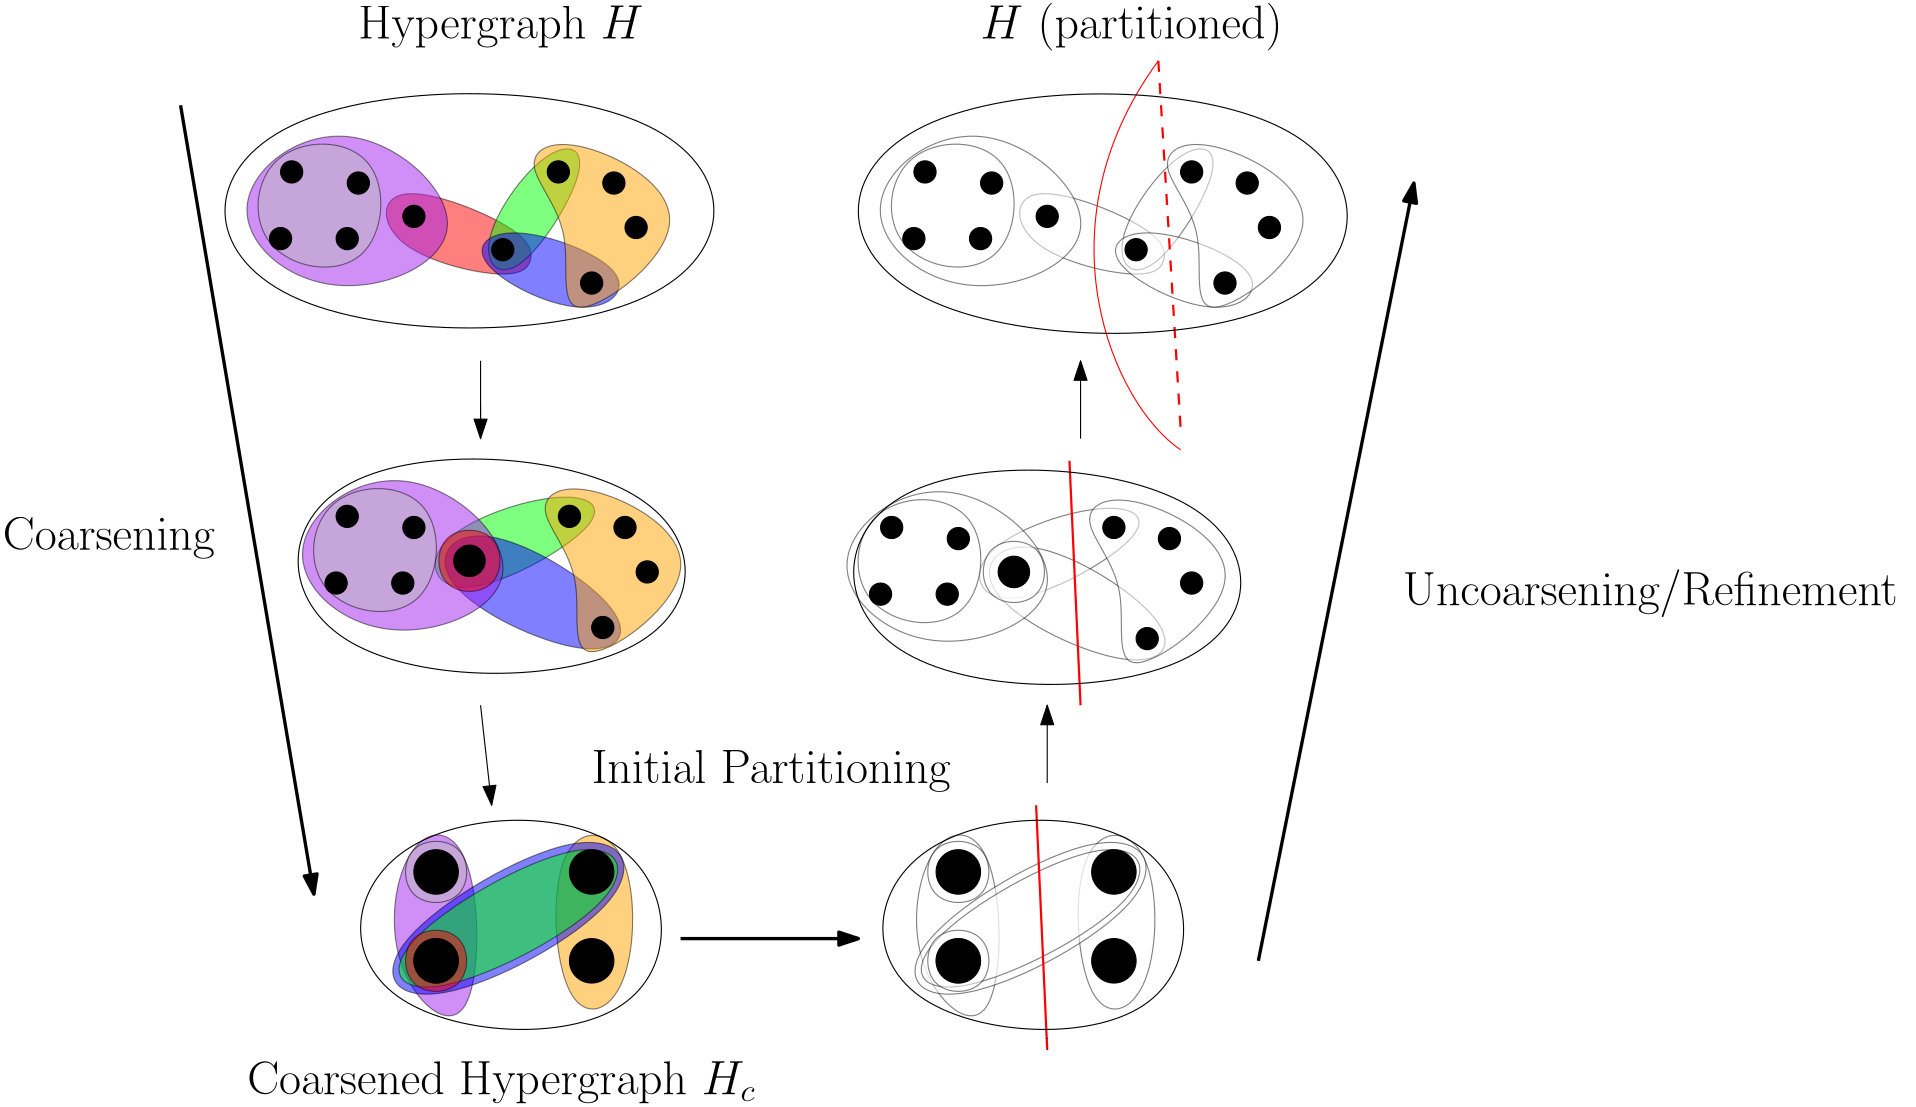 <?xml version="1.0"?>
<!DOCTYPE ipe SYSTEM "ipe.dtd">
<ipe version="70206" creator="Ipe 7.2.7">
<info created="D:20170926164650" modified="D:20170926164650"/>
<ipestyle name="basic">
<symbol name="arrow/arc(spx)">
<path stroke="sym-stroke" fill="sym-stroke" pen="sym-pen">
0 0 m
-1 0.333 l
-1 -0.333 l
h
</path>
</symbol>
<symbol name="arrow/farc(spx)">
<path stroke="sym-stroke" fill="white" pen="sym-pen">
0 0 m
-1 0.333 l
-1 -0.333 l
h
</path>
</symbol>
<symbol name="arrow/ptarc(spx)">
<path stroke="sym-stroke" fill="sym-stroke" pen="sym-pen">
0 0 m
-1 0.333 l
-0.8 0 l
-1 -0.333 l
h
</path>
</symbol>
<symbol name="arrow/fptarc(spx)">
<path stroke="sym-stroke" fill="white" pen="sym-pen">
0 0 m
-1 0.333 l
-0.8 0 l
-1 -0.333 l
h
</path>
</symbol>
<symbol name="mark/circle(sx)" transformations="translations">
<path fill="sym-stroke">
0.6 0 0 0.6 0 0 e
0.4 0 0 0.4 0 0 e
</path>
</symbol>
<symbol name="mark/disk(sx)" transformations="translations">
<path fill="sym-stroke">
0.6 0 0 0.6 0 0 e
</path>
</symbol>
<symbol name="mark/fdisk(sfx)" transformations="translations">
<group>
<path fill="sym-fill">
0.5 0 0 0.5 0 0 e
</path>
<path fill="sym-stroke" fillrule="eofill">
0.6 0 0 0.6 0 0 e
0.4 0 0 0.4 0 0 e
</path>
</group>
</symbol>
<symbol name="mark/box(sx)" transformations="translations">
<path fill="sym-stroke" fillrule="eofill">
-0.6 -0.6 m
0.6 -0.6 l
0.6 0.6 l
-0.6 0.6 l
h
-0.4 -0.4 m
0.4 -0.4 l
0.4 0.4 l
-0.4 0.4 l
h
</path>
</symbol>
<symbol name="mark/square(sx)" transformations="translations">
<path fill="sym-stroke">
-0.6 -0.6 m
0.6 -0.6 l
0.6 0.6 l
-0.6 0.6 l
h
</path>
</symbol>
<symbol name="mark/fsquare(sfx)" transformations="translations">
<group>
<path fill="sym-fill">
-0.5 -0.5 m
0.5 -0.5 l
0.5 0.5 l
-0.5 0.5 l
h
</path>
<path fill="sym-stroke" fillrule="eofill">
-0.6 -0.6 m
0.6 -0.6 l
0.6 0.6 l
-0.6 0.6 l
h
-0.4 -0.4 m
0.4 -0.4 l
0.4 0.4 l
-0.4 0.4 l
h
</path>
</group>
</symbol>
<symbol name="mark/cross(sx)" transformations="translations">
<group>
<path fill="sym-stroke">
-0.43 -0.57 m
0.57 0.43 l
0.43 0.57 l
-0.57 -0.43 l
h
</path>
<path fill="sym-stroke">
-0.43 0.57 m
0.57 -0.43 l
0.43 -0.57 l
-0.57 0.43 l
h
</path>
</group>
</symbol>
<symbol name="arrow/fnormal(spx)">
<path stroke="sym-stroke" fill="white" pen="sym-pen">
0 0 m
-1 0.333 l
-1 -0.333 l
h
</path>
</symbol>
<symbol name="arrow/pointed(spx)">
<path stroke="sym-stroke" fill="sym-stroke" pen="sym-pen">
0 0 m
-1 0.333 l
-0.8 0 l
-1 -0.333 l
h
</path>
</symbol>
<symbol name="arrow/fpointed(spx)">
<path stroke="sym-stroke" fill="white" pen="sym-pen">
0 0 m
-1 0.333 l
-0.8 0 l
-1 -0.333 l
h
</path>
</symbol>
<symbol name="arrow/linear(spx)">
<path stroke="sym-stroke" pen="sym-pen">
-1 0.333 m
0 0 l
-1 -0.333 l
</path>
</symbol>
<symbol name="arrow/fdouble(spx)">
<path stroke="sym-stroke" fill="white" pen="sym-pen">
0 0 m
-1 0.333 l
-1 -0.333 l
h
-1 0 m
-2 0.333 l
-2 -0.333 l
h
</path>
</symbol>
<symbol name="arrow/double(spx)">
<path stroke="sym-stroke" fill="sym-stroke" pen="sym-pen">
0 0 m
-1 0.333 l
-1 -0.333 l
h
-1 0 m
-2 0.333 l
-2 -0.333 l
h
</path>
</symbol>
<pen name="heavier" value="0.8"/>
<pen name="fat" value="1.2"/>
<pen name="ultrafat" value="2"/>
<symbolsize name="large" value="5"/>
<symbolsize name="small" value="2"/>
<symbolsize name="tiny" value="1.1"/>
<arrowsize name="large" value="10"/>
<arrowsize name="small" value="5"/>
<arrowsize name="tiny" value="3"/>
<color name="red" value="1 0 0"/>
<color name="green" value="0 1 0"/>
<color name="blue" value="0 0 1"/>
<color name="yellow" value="1 1 0"/>
<color name="orange" value="1 0.647 0"/>
<color name="gold" value="1 0.843 0"/>
<color name="purple" value="0.627 0.125 0.941"/>
<color name="gray" value="0.745"/>
<color name="brown" value="0.647 0.165 0.165"/>
<color name="navy" value="0 0 0.502"/>
<color name="pink" value="1 0.753 0.796"/>
<color name="seagreen" value="0.18 0.545 0.341"/>
<color name="turquoise" value="0.251 0.878 0.816"/>
<color name="violet" value="0.933 0.51 0.933"/>
<color name="darkblue" value="0 0 0.545"/>
<color name="darkcyan" value="0 0.545 0.545"/>
<color name="darkgray" value="0.663"/>
<color name="darkgreen" value="0 0.392 0"/>
<color name="darkmagenta" value="0.545 0 0.545"/>
<color name="darkorange" value="1 0.549 0"/>
<color name="darkred" value="0.545 0 0"/>
<color name="lightblue" value="0.678 0.847 0.902"/>
<color name="lightcyan" value="0.878 1 1"/>
<color name="lightgray" value="0.827"/>
<color name="lightgreen" value="0.565 0.933 0.565"/>
<color name="lightyellow" value="1 1 0.878"/>
<dashstyle name="dashed" value="[4] 0"/>
<dashstyle name="dotted" value="[1 3] 0"/>
<dashstyle name="dash dotted" value="[4 2 1 2] 0"/>
<dashstyle name="dash dot dotted" value="[4 2 1 2 1 2] 0"/>
<textsize name="large" value="\large"/>
<textsize name="Large" value="\Large"/>
<textsize name="LARGE" value="\LARGE"/>
<textsize name="huge" value="\huge"/>
<textsize name="Huge" value="\Huge"/>
<textsize name="small" value="\small"/>
<textsize name="footnote" value="\footnotesize"/>
<textsize name="tiny" value="\tiny"/>
<textstyle name="center" begin="\begin{center}" end="\end{center}"/>
<textstyle name="itemize" begin="\begin{itemize}" end="\end{itemize}"/>
<textstyle name="item" begin="\begin{itemize}\item{}" end="\end{itemize}"/>
<gridsize name="4 pts" value="4"/>
<gridsize name="8 pts (~3 mm)" value="8"/>
<gridsize name="16 pts (~6 mm)" value="16"/>
<gridsize name="32 pts (~12 mm)" value="32"/>
<gridsize name="10 pts (~3.5 mm)" value="10"/>
<gridsize name="20 pts (~7 mm)" value="20"/>
<gridsize name="14 pts (~5 mm)" value="14"/>
<gridsize name="28 pts (~10 mm)" value="28"/>
<gridsize name="56 pts (~20 mm)" value="56"/>
<anglesize name="90 deg" value="90"/>
<anglesize name="60 deg" value="60"/>
<anglesize name="45 deg" value="45"/>
<anglesize name="30 deg" value="30"/>
<anglesize name="22.5 deg" value="22.5"/>
<opacity name="10%" value="0.1"/>
<opacity name="30%" value="0.3"/>
<opacity name="50%" value="0.5"/>
<opacity name="75%" value="0.75"/>
<tiling name="falling" angle="-60" step="4" width="1"/>
<tiling name="rising" angle="30" step="4" width="1"/>
</ipestyle>
<page>
<layer name="alpha"/>
<view layers="alpha" active="alpha"/>
<path layer="alpha" matrix="1 0 0 1 0 -28" stroke="black" fill="purple" opacity="50%">
156 376
184 376
184 292
148 324 u
</path>
<path matrix="1 0 0 1 0 -28" stroke="black" fill="gray" opacity="50%">
156 348
156 372
180 372
180 348 u
</path>
<path matrix="1 0 0 1 0 -28" stroke="black" fill="orange" opacity="50%">
212 304
208 376
240 376
240 312 u
</path>
<path matrix="1 0 0 1 0 -28" stroke="black" fill="blue" opacity="50%">
228 384
248 352
160 304
140 332 u
</path>
<path matrix="1 0 0 1 -20 84" stroke="black" fill="red" opacity="50%">
224 468
220 480
168 500
168 472
216 460 u
</path>
<path matrix="1 0 0 1 -20 84" stroke="black" fill="green" opacity="50%">
228 512
200 472
216 456
248 508 u
</path>
<path matrix="1 0 0 1 -20 84" stroke="black" fill="blue" opacity="50%">
212 484
264 464
244 444
196 468 u
</path>
<path matrix="1 0 0 1 -20 84" stroke="black" fill="orange" opacity="50%">
216 504
240 480
228 436
292 484
236 516 u
</path>
<path matrix="1 0 0 1 132 104" stroke="black" fill="black">
4 0 0 4 80 480 e
</path>
<path matrix="1 0 0 1 144 64" stroke="black" fill="black">
4 0 0 4 80 480 e
</path>
<path matrix="1 0 0 1 152 100" stroke="black" fill="black">
4 0 0 4 80 480 e
</path>
<path matrix="1 0 0 1 160 84" stroke="black" fill="black">
4 0 0 4 80 480 e
</path>
<path matrix="1 0 0 1 112 76" stroke="black" fill="black">
4 0 0 4 80 480 e
</path>
<path matrix="1 0 0 1 -20 84" stroke="black" fill="purple" opacity="50%">
104 488
156 528
212 476
148 448 u
</path>
<path matrix="1 0 0 1 80 88" stroke="black" fill="black">
4 0 0 4 80 480 e
</path>
<path matrix="1 0 0 1 -20 84" stroke="black" fill="gray" opacity="50%">
124 512
172 512
168 460
120 468 u
</path>
<path matrix="1 0 0 1 0 32" stroke="black" fill="green" opacity="50%">
216 440
160 420
172 392
236 428 u
</path>
<path matrix="1 0 0 1 0 32" stroke="black" fill="blue" opacity="50%">
180 432
244 392
228 372
160 404 u
</path>
<path matrix="1 0 0 1 -16 -40" stroke="black" fill="orange" opacity="50%">
216 504
240 480
228 436
292 484
236 516 u
</path>
<path matrix="1 0 0 1 136 -20" stroke="black" fill="black">
4 0 0 4 80 480 e
</path>
<path matrix="1 0 0 1 148 -60" stroke="black" fill="black">
4 0 0 4 80 480 e
</path>
<path matrix="1 0 0 1 156 -24" stroke="black" fill="black">
4 0 0 4 80 480 e
</path>
<path matrix="1 0 0 1 164 -40" stroke="black" fill="black">
4 0 0 4 80 480 e
</path>
<path matrix="1 0 0 1 0 -40" stroke="black" fill="purple" opacity="50%">
104 488
156 528
212 476
148 448 u
</path>
<path matrix="1 0 0 1 0 -40" stroke="black" fill="gray" opacity="50%">
124 512
172 512
168 460
120 468 u
</path>
<path matrix="1 0 0 1 0 32" stroke="black" fill="red" opacity="50%">
192 424
168 424
168 400
192 400 u
</path>
<path matrix="1 0 0 1 100 -20" stroke="black" fill="black">
5.65685 0 0 5.65685 80 464 e
</path>
<path matrix="1 0 0 1 88 -116" stroke="black" fill="black">
8 0 0 8 80 448 e
</path>
<path matrix="1 0 0 1 144 -148" stroke="black" fill="black">
8 0 0 8 80 448 e
</path>
<path matrix="1 0 0 1 -20 84" stroke="black">
188 444 m
188 444 l
</path>
<path matrix="1 0 0 1 0 -28" stroke="black" fill="green" opacity="50%">
228 380
244 352
160 308
144 332 u
</path>
<path matrix="1 0 0 1 0 -28" stroke="black">
168 328 m
168 328 l
168 328 l
168 328 l
h
</path>
<path matrix="1 0 0 1 0 -28" stroke="black">
168 328 m
168 328 l
168 328 l
168 328 l
h
</path>
<path matrix="1 0 0 1 88 -148" stroke="black" fill="black">
8 0 0 8 80 448 e
</path>
<path matrix="1 0 0 1 144 -116" stroke="black" fill="black">
8 0 0 8 80 448 e
</path>
<path matrix="1 0 0 1 0 -28" stroke="black" fill="red" opacity="50%">
156 340
180 340
180 316
156 316 u
</path>
<path matrix="1 0 0 1 88 -148" stroke="black" fill="black">
8 0 0 8 80 448 e
</path>
<path matrix="1 0 0 1 188 -28" stroke="black" fill="white" opacity="50%">
156 376
184 376
184 292
148 324 u
</path>
<path matrix="1 0 0 1 188 -28" stroke="black" fill="white" opacity="50%">
156 348
156 372
180 372
180 348 u
</path>
<path matrix="1 0 0 1 188 -28" stroke="black" fill="white" opacity="50%">
212 304
208 376
240 376
240 312 u
</path>
<path matrix="1 0 0 1 188 -28" stroke="black" fill="white" opacity="50%">
228 384
248 352
160 304
140 332 u
</path>
<path matrix="1 0 0 1 276 -116" stroke="black" fill="black">
8 0 0 8 80 448 e
</path>
<path matrix="1 0 0 1 332 -148" stroke="black" fill="black">
8 0 0 8 80 448 e
</path>
<path matrix="1 0 0 1 188 -28" stroke="black" fill="white" opacity="50%">
228 380
244 352
160 308
144 332 u
</path>
<path matrix="1 0 0 1 188 -28" stroke="black">
168 328 m
168 328 l
168 328 l
168 328 l
h
</path>
<path matrix="1 0 0 1 188 -28" stroke="black">
168 328 m
168 328 l
168 328 l
168 328 l
h
</path>
<path matrix="1 0 0 1 276 -148" stroke="black" fill="black">
8 0 0 8 80 448 e
</path>
<path matrix="1 0 0 1 332 -116" stroke="black" fill="black">
8 0 0 8 80 448 e
</path>
<path matrix="1 0 0 1 188 -28" stroke="black" fill="white" opacity="50%">
156 340
180 340
180 316
156 316 u
</path>
<path matrix="1 0 0 1 276 -148" stroke="black" fill="black">
8 0 0 8 80 448 e
</path>
<path matrix="1 0 0 1 48 -28" stroke="red" pen="heavier">
336 384 m
340 296 l
</path>
<path matrix="1 0 0 1 48 -28" stroke="black" cap="1">
340 296 m
340 296 l
</path>
<path matrix="1 0 0 1 48 -28" stroke="black" cap="1">
340 300 m
340 300 l
</path>
<path matrix="1 0 0 1 208 84" stroke="black" fill="white" opacity="50%">
224 468
220 480
168 500
168 472
216 460 u
</path>
<path matrix="1 0 0 1 208 84" stroke="black" fill="white" opacity="50%">
228 512
200 472
216 456
248 508 u
</path>
<path matrix="1 0 0 1 208 84" stroke="black" fill="white" opacity="50%">
212 484
264 464
244 444
196 468 u
</path>
<path matrix="1 0 0 1 208 84" stroke="black" fill="white" opacity="50%">
216 504
240 480
228 436
292 484
236 516 u
</path>
<path matrix="1 0 0 1 360 104" stroke="black" fill="black">
4 0 0 4 80 480 e
</path>
<path matrix="1 0 0 1 372 64" stroke="black" fill="black">
4 0 0 4 80 480 e
</path>
<path matrix="1 0 0 1 380 100" stroke="black" fill="black">
4 0 0 4 80 480 e
</path>
<path matrix="1 0 0 1 388 84" stroke="black" fill="black">
4 0 0 4 80 480 e
</path>
<path matrix="1 0 0 1 340 76" stroke="black" fill="black">
4 0 0 4 80 480 e
</path>
<path matrix="1 0 0 1 208 84" stroke="black" fill="white" opacity="50%">
104 488
156 528
212 476
148 448 u
</path>
<path matrix="1 0 0 1 308 88" stroke="black" fill="black">
4 0 0 4 80 480 e
</path>
<path matrix="1 0 0 1 208 84" stroke="black" fill="white" opacity="50%">
124 512
172 512
168 460
120 468 u
</path>
<path matrix="1 0 0 1 248 -104" stroke="black">
188 444 m
188 444 l
</path>
<path matrix="1 0 0 1 56 80" stroke="black" fill="black">
4 0 0 4 80 480 e
</path>
<path matrix="1 0 0 1 60 100" stroke="black" fill="black">
4 0 0 4 80 480 e
</path>
<path matrix="1 0 0 1 36 104" stroke="black" fill="black">
4 0 0 4 80 480 e
</path>
<path matrix="1 0 0 1 32 80" stroke="black" fill="black">
4 0 0 4 80 480 e
</path>
<path matrix="1 0 0 1 76 -44" stroke="black" fill="black">
4 0 0 4 80 480 e
</path>
<path matrix="1 0 0 1 80 -24" stroke="black" fill="black">
4 0 0 4 80 480 e
</path>
<path matrix="1 0 0 1 56 -20" stroke="black" fill="black">
4 0 0 4 80 480 e
</path>
<path matrix="1 0 0 1 52 -44" stroke="black" fill="black">
4 0 0 4 80 480 e
</path>
<path matrix="1 0 0 1 284 80" stroke="black" fill="black">
4 0 0 4 80 480 e
</path>
<path matrix="1 0 0 1 288 100" stroke="black" fill="black">
4 0 0 4 80 480 e
</path>
<path matrix="1 0 0 1 264 104" stroke="black" fill="black">
4 0 0 4 80 480 e
</path>
<path matrix="1 0 0 1 260 80" stroke="black" fill="black">
4 0 0 4 80 480 e
</path>
<path matrix="1 0 0 1 196 28" stroke="black" fill="white" opacity="50%">
216 440
160 420
172 392
236 428 u
</path>
<path matrix="1 0 0 1 196 28" stroke="black" fill="white" opacity="50%">
180 432
244 392
228 372
160 404 u
</path>
<path matrix="1 0 0 1 180 -44" stroke="black" fill="white" opacity="50%">
216 504
240 480
228 436
292 484
236 516 u
</path>
<path matrix="1 0 0 1 332 -24" stroke="black" fill="black">
4 0 0 4 80 480 e
</path>
<path matrix="1 0 0 1 344 -64" stroke="black" fill="black">
4 0 0 4 80 480 e
</path>
<path matrix="1 0 0 1 352 -28" stroke="black" fill="black">
4 0 0 4 80 480 e
</path>
<path matrix="1 0 0 1 360 -44" stroke="black" fill="black">
4 0 0 4 80 480 e
</path>
<path matrix="1 0 0 1 196 -44" stroke="black" fill="white" opacity="50%">
104 488
156 528
212 476
148 448 u
</path>
<path matrix="1 0 0 1 196 -44" stroke="black" fill="white" opacity="50%">
124 512
172 512
168 460
120 468 u
</path>
<path matrix="1 0 0 1 196 28" stroke="black" fill="white" opacity="50%">
192 424
168 424
168 400
192 400 u
</path>
<path matrix="1 0 0 1 296 -24" stroke="black" fill="black">
5.65685 0 0 5.65685 80 464 e
</path>
<path matrix="1 0 0 1 172 80" stroke="black">
188 444 m
188 444 l
</path>
<path matrix="1 0 0 1 272 -48" stroke="black" fill="black">
4 0 0 4 80 480 e
</path>
<path matrix="1 0 0 1 276 -28" stroke="black" fill="black">
4 0 0 4 80 480 e
</path>
<path matrix="1 0 0 1 252 -24" stroke="black" fill="black">
4 0 0 4 80 480 e
</path>
<path matrix="1 0 0 1 248 -48" stroke="black" fill="black">
4 0 0 4 80 480 e
</path>
<path matrix="1 0 0 1 60 96" stroke="red" pen="heavier">
336 384 m
340 296 l
</path>
<path matrix="1 0 0 1 16 32" stroke="red" dash="dashed" pen="heavier">
412 592 m
420 460 l
</path>
<path matrix="1 0 0 1 16 32" stroke="red">
412 592 m
368 532
396 468
420 452 c
</path>
<path matrix="1 0 0 1 -12 28" stroke="black">
96 588
288 588
288 496
96 496 u
</path>
<path matrix="1 0 0 1 16 32" stroke="black">
296 584
488 584
488 488
296 492 u
</path>
<path matrix="1 0 0 1 -12 8" stroke="black">
124 480
276 472
276 392
124 392 u
</path>
<path matrix="1 0 0 1 188 4" stroke="black">
124 480
276 472
276 392
124 392 u
</path>
<path matrix="1 0 0 1 0 -32" stroke="black">
140 384
252 388
256 300
132 308 u
</path>
<path matrix="1 0 0 1 188 -32" stroke="black">
140 384
252 388
256 300
132 308 u
</path>
<text matrix="1 0 0 1 -36 84" transformations="translations" pos="260 280" stroke="black" type="label" width="129.34" height="11.954" depth="3.35" valign="baseline" size="LARGE">Initial Partitioning</text>
<path stroke="black" pen="fat" arrow="normal/normal">
256 308 m
320 308 l
</path>
<path stroke="black" cap="1">
320 308 m
320 308 l
</path>
<path stroke="black" cap="1">
312 308 m
312 308 l
</path>
<path stroke="black" arrow="normal/normal">
184 516 m
184 488 l
</path>
<path stroke="black" cap="1">
184 488 m
184 488 l
</path>
<path stroke="black">
184 500 m
184 500 l
184 500
184 492 c
</path>
<path stroke="black" arrow="normal/normal">
184 392 m
188 356 l
</path>
<path stroke="black" arrow="normal/normal">
388 364 m
388 392 l
</path>
<path stroke="black" cap="1">
388 392 m
388 392 l
</path>
<path stroke="black" arrow="normal/normal">
400 488 m
400 516 l
</path>
<path stroke="black" pen="fat" arrow="normal/normal">
76 608 m
124 324 l
</path>
<path stroke="black" pen="fat" arrow="normal/normal">
464 300 m
520 580 l
</path>
<text matrix="1 0 0 1 -24 -8" transformations="translations" pos="36 456" stroke="black" type="label" width="81.542" height="11.76" depth="3.35" valign="baseline" size="LARGE">Coarsening
</text>
<text matrix="1 0 0 1 -8 -4" transformations="translations" pos="524 432" stroke="black" type="label" width="183.496" height="12.896" depth="4.29" valign="baseline" size="LARGE">Uncoarsening/Refinement
</text>
<text transformations="translations" pos="140 632" stroke="black" type="label" width="102.588" height="11.954" depth="3.35" valign="baseline" size="LARGE">Hypergraph $H$</text>
<text matrix="1 0 0 1 -52 -4" transformations="translations" pos="152 256" stroke="black" type="label" width="183.139" height="11.954" depth="3.35" valign="baseline" size="LARGE">Coarsened Hypergraph $H_c$</text>
<text transformations="translations" pos="364 632" stroke="black" type="label" width="108.742" height="12.896" depth="4.29" valign="baseline" size="LARGE">$H$ (partitioned)</text>
</page>
</ipe>

